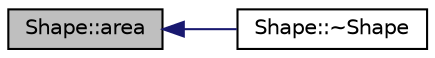 digraph "Shape::area"
{
  edge [fontname="Helvetica",fontsize="10",labelfontname="Helvetica",labelfontsize="10"];
  node [fontname="Helvetica",fontsize="10",shape=record];
  rankdir="LR";
  Node1 [label="Shape::area",height=0.2,width=0.4,color="black", fillcolor="grey75", style="filled", fontcolor="black"];
  Node1 -> Node2 [dir="back",color="midnightblue",fontsize="10",style="solid",fontname="Helvetica"];
  Node2 [label="Shape::~Shape",height=0.2,width=0.4,color="black", fillcolor="white", style="filled",URL="$classShape.html#ac3b9fc48965274893f25b18aa14ba665",tooltip="Destructor ~Shape: Class Shape  Destructs the shape object.  PRE-CONDITIONS <none> ..."];
}
